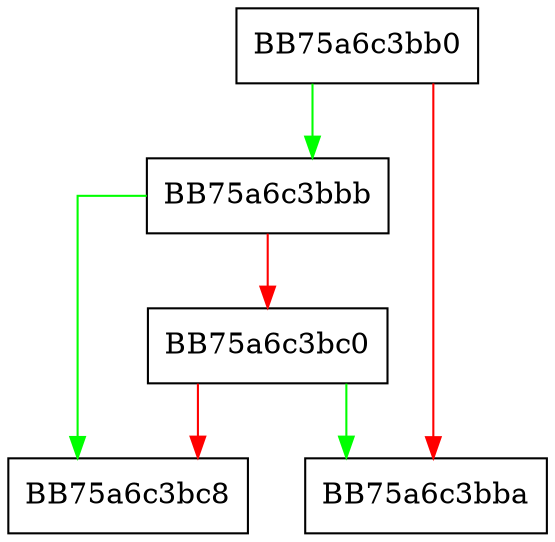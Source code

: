 digraph valid {
  node [shape="box"];
  graph [splines=ortho];
  BB75a6c3bb0 -> BB75a6c3bbb [color="green"];
  BB75a6c3bb0 -> BB75a6c3bba [color="red"];
  BB75a6c3bbb -> BB75a6c3bc8 [color="green"];
  BB75a6c3bbb -> BB75a6c3bc0 [color="red"];
  BB75a6c3bc0 -> BB75a6c3bba [color="green"];
  BB75a6c3bc0 -> BB75a6c3bc8 [color="red"];
}